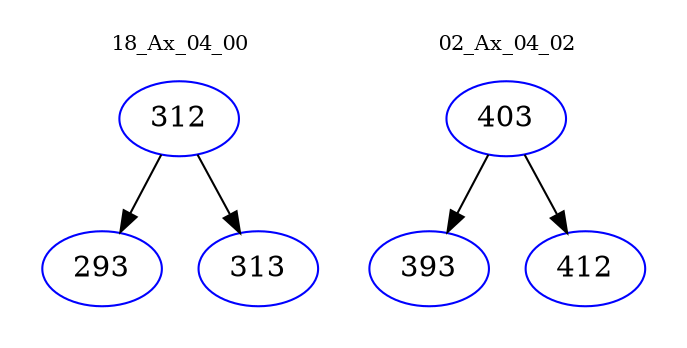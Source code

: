 digraph{
subgraph cluster_0 {
color = white
label = "18_Ax_04_00";
fontsize=10;
T0_312 [label="312", color="blue"]
T0_312 -> T0_293 [color="black"]
T0_293 [label="293", color="blue"]
T0_312 -> T0_313 [color="black"]
T0_313 [label="313", color="blue"]
}
subgraph cluster_1 {
color = white
label = "02_Ax_04_02";
fontsize=10;
T1_403 [label="403", color="blue"]
T1_403 -> T1_393 [color="black"]
T1_393 [label="393", color="blue"]
T1_403 -> T1_412 [color="black"]
T1_412 [label="412", color="blue"]
}
}
